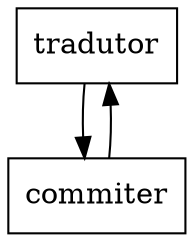Digraph G {
    tradutor [shape=box]
    commiter [shape=box]
    tradutor -> commiter
    commiter -> tradutor
}
